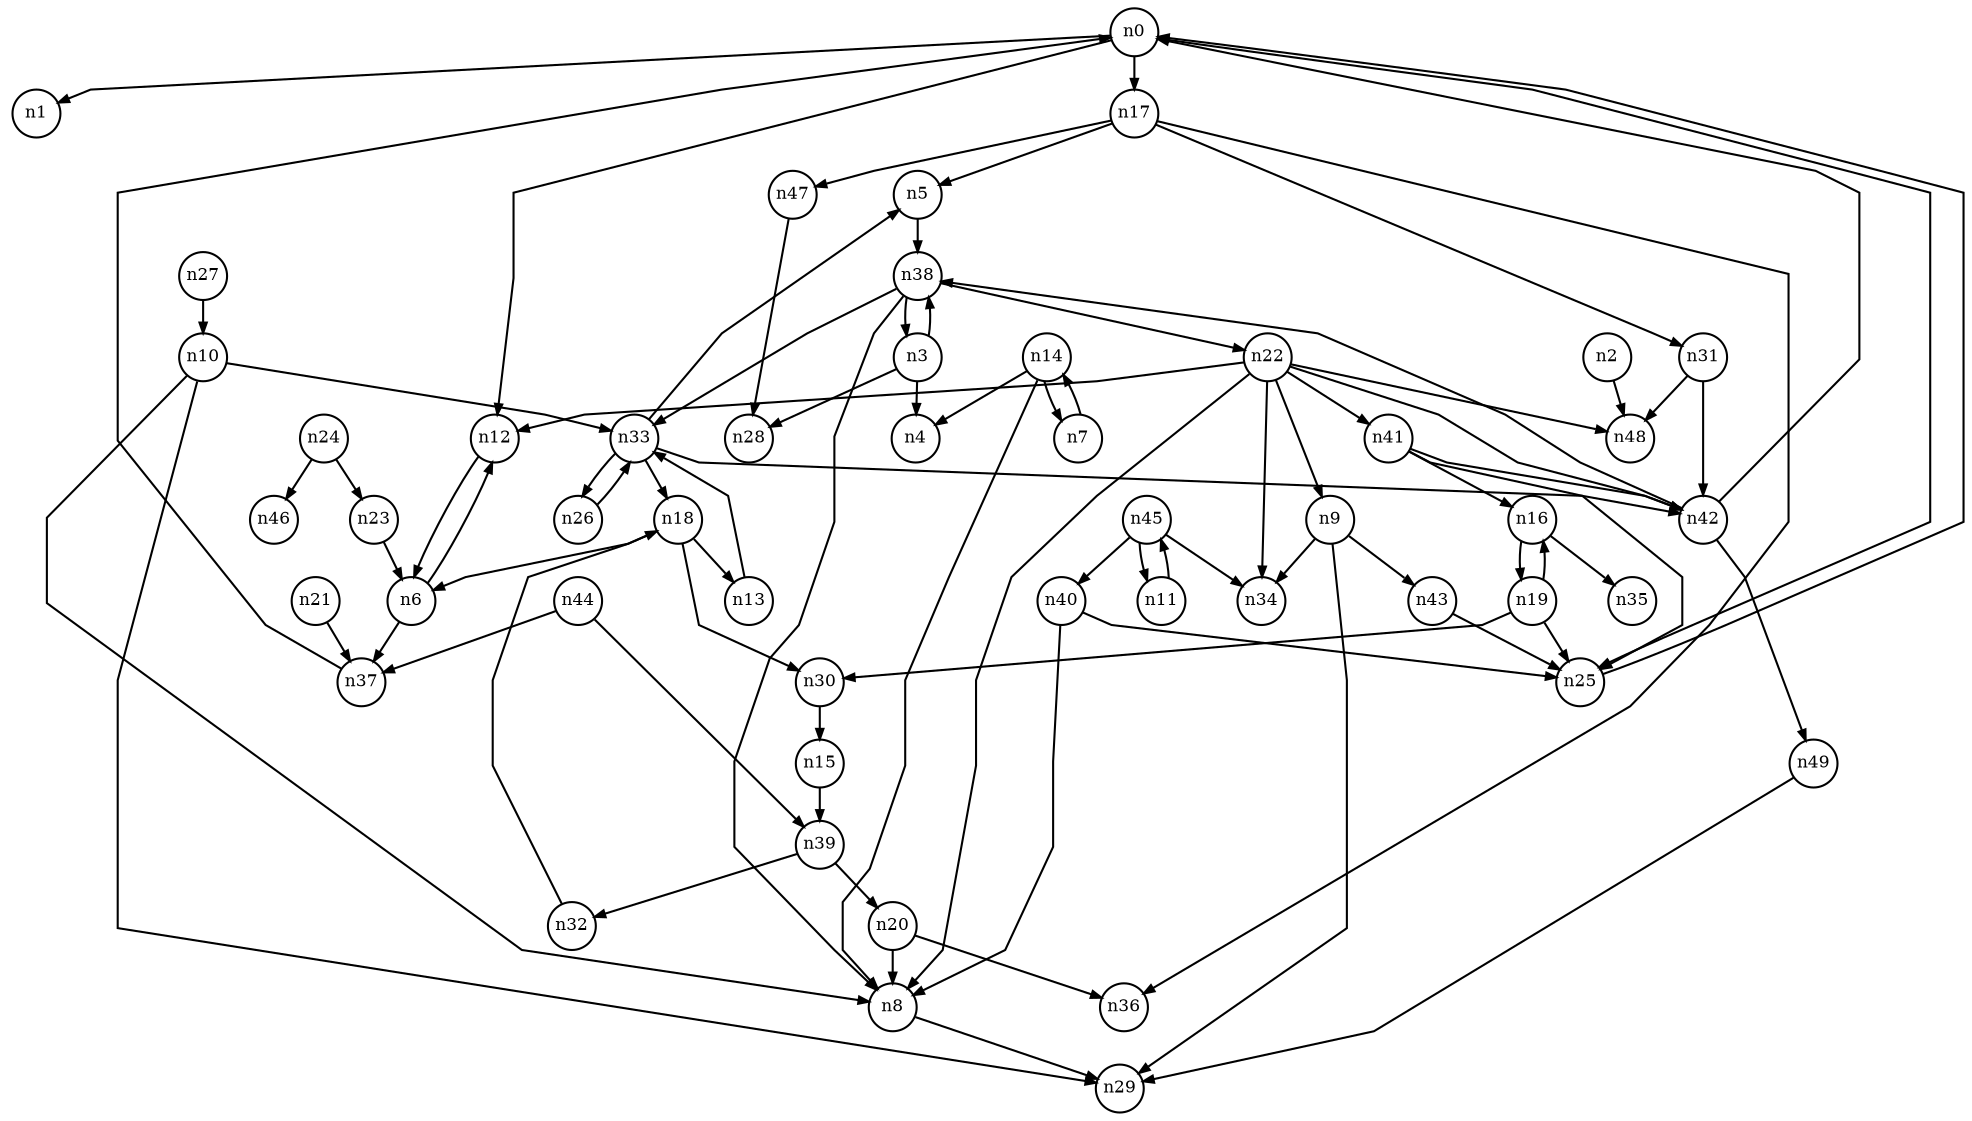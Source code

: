 digraph G{
splines=polyline;
ranksep=0.22;
nodesep=0.22;
nodesize=0.16;
fontsize=8
edge [arrowsize=0.5]
node [fontsize=8 shape=circle width=0.32 fixedsize=shape];

n0 -> n1
n0 -> n12
n0 -> n17
n0 -> n25
n12 -> n6
n17 -> n5
n17 -> n31
n17 -> n36
n17 -> n47
n25 -> n0
n2 -> n48
n3 -> n4
n3 -> n28
n3 -> n38
n37 -> n0
n6 -> n37
n6 -> n12
n8 -> n29
n9 -> n29
n9 -> n34
n9 -> n43
n43 -> n25
n10 -> n8
n10 -> n29
n10 -> n33
n33 -> n5
n33 -> n18
n33 -> n26
n33 -> n42
n14 -> n4
n14 -> n7
n14 -> n8
n7 -> n14
n19 -> n25
n19 -> n30
n19 -> n16
n16 -> n19
n16 -> n35
n5 -> n38
n31 -> n48
n31 -> n42
n47 -> n28
n18 -> n6
n18 -> n13
n18 -> n30
n13 -> n33
n30 -> n15
n20 -> n8
n20 -> n36
n21 -> n37
n22 -> n8
n22 -> n9
n22 -> n12
n22 -> n34
n22 -> n41
n22 -> n48
n22 -> n42
n41 -> n16
n41 -> n25
n41 -> n42
n23 -> n6
n24 -> n23
n24 -> n46
n27 -> n10
n15 -> n39
n32 -> n18
n26 -> n33
n38 -> n3
n38 -> n8
n38 -> n22
n38 -> n33
n39 -> n20
n39 -> n32
n40 -> n8
n40 -> n25
n42 -> n0
n42 -> n38
n42 -> n49
n49 -> n29
n44 -> n37
n44 -> n39
n11 -> n45
n45 -> n11
n45 -> n34
n45 -> n40
}
